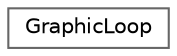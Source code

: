 digraph "クラス階層図"
{
 // LATEX_PDF_SIZE
  bgcolor="transparent";
  edge [fontname=Helvetica,fontsize=10,labelfontname=Helvetica,labelfontsize=10];
  node [fontname=Helvetica,fontsize=10,shape=box,height=0.2,width=0.4];
  rankdir="LR";
  Node0 [id="Node000000",label="GraphicLoop",height=0.2,width=0.4,color="grey40", fillcolor="white", style="filled",URL="$class_graphic_loop.html",tooltip="GraphicSystemクラスのwhileループの中で毎フレーム呼ばれる処理を実装している．いわゆるゲームループである．"];
}
